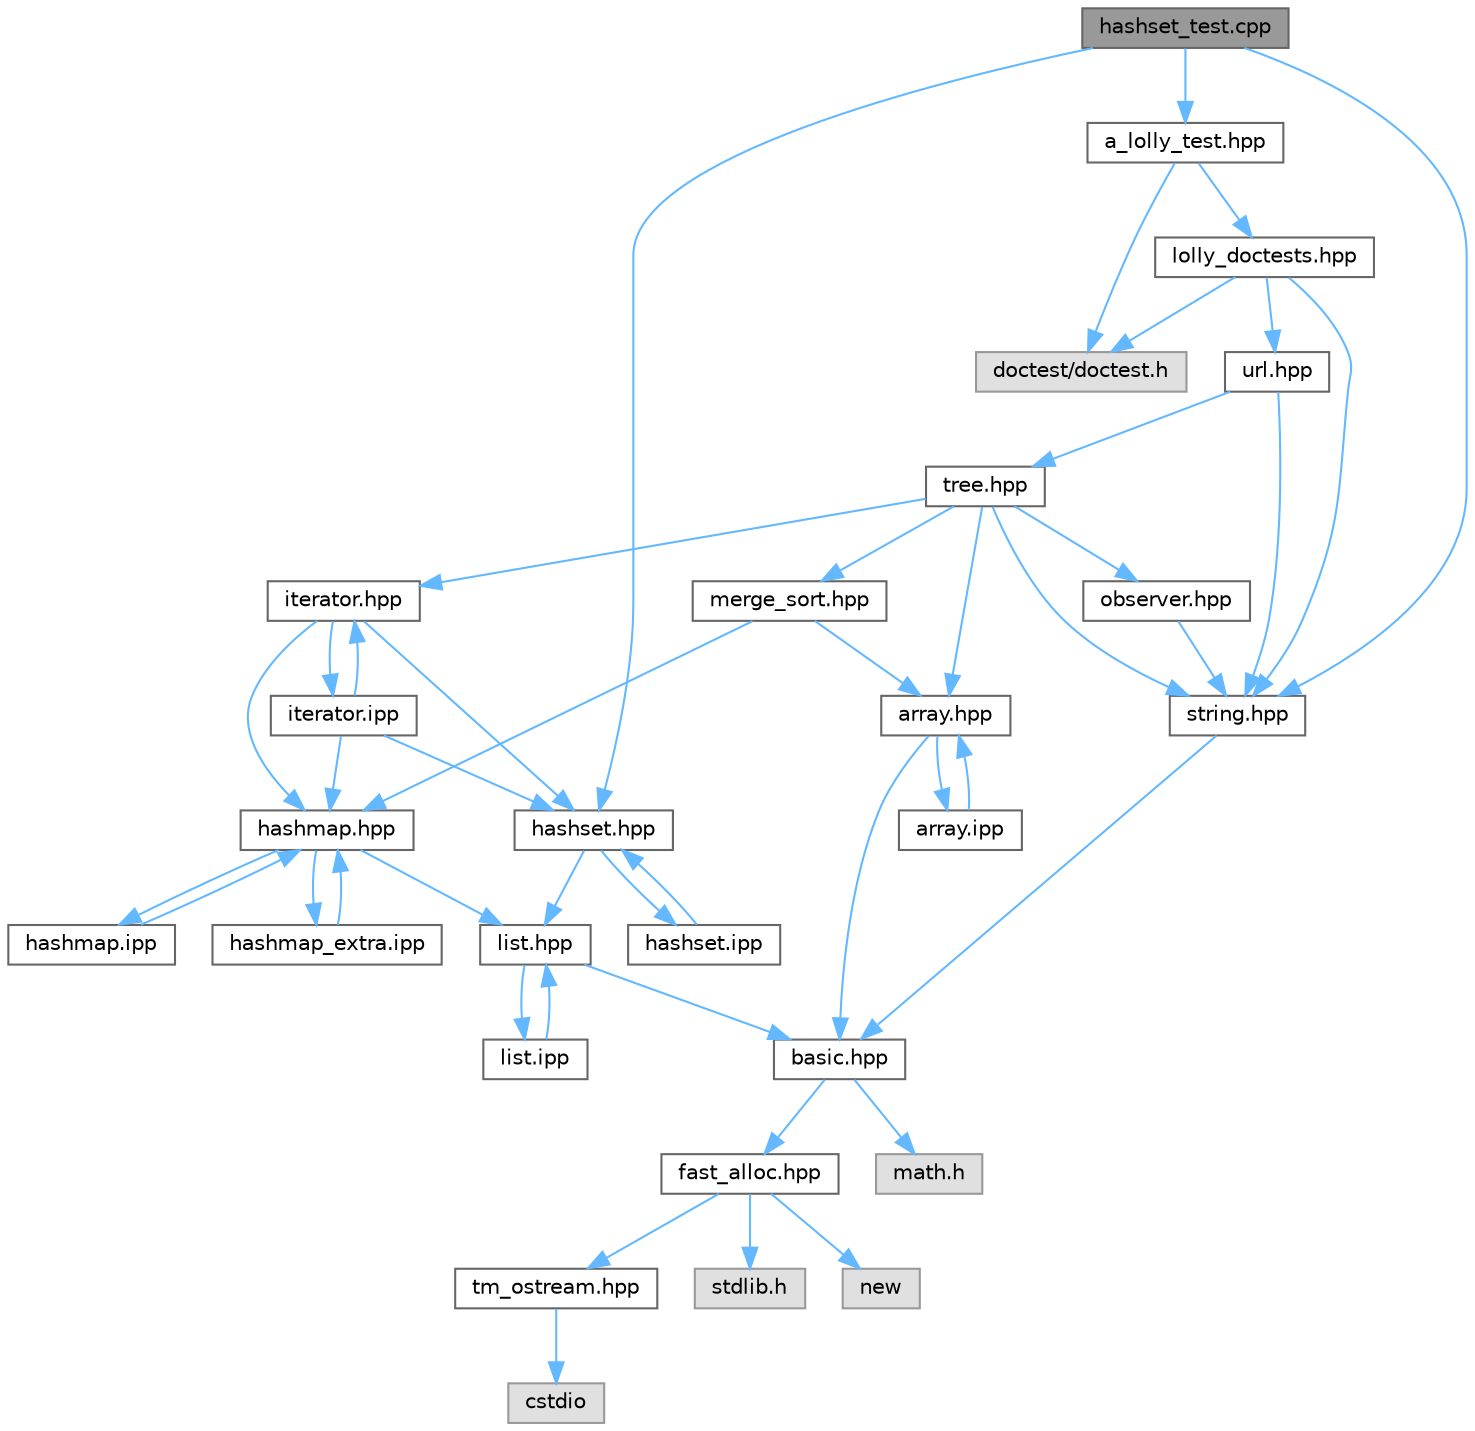 digraph "hashset_test.cpp"
{
 // LATEX_PDF_SIZE
  bgcolor="transparent";
  edge [fontname=Helvetica,fontsize=10,labelfontname=Helvetica,labelfontsize=10];
  node [fontname=Helvetica,fontsize=10,shape=box,height=0.2,width=0.4];
  Node1 [id="Node000001",label="hashset_test.cpp",height=0.2,width=0.4,color="gray40", fillcolor="grey60", style="filled", fontcolor="black",tooltip=" "];
  Node1 -> Node2 [id="edge1_Node000001_Node000002",color="steelblue1",style="solid",tooltip=" "];
  Node2 [id="Node000002",label="a_lolly_test.hpp",height=0.2,width=0.4,color="grey40", fillcolor="white", style="filled",URL="$a__lolly__test_8hpp.html",tooltip=" "];
  Node2 -> Node3 [id="edge2_Node000002_Node000003",color="steelblue1",style="solid",tooltip=" "];
  Node3 [id="Node000003",label="doctest/doctest.h",height=0.2,width=0.4,color="grey60", fillcolor="#E0E0E0", style="filled",tooltip=" "];
  Node2 -> Node4 [id="edge3_Node000002_Node000004",color="steelblue1",style="solid",tooltip=" "];
  Node4 [id="Node000004",label="lolly_doctests.hpp",height=0.2,width=0.4,color="grey40", fillcolor="white", style="filled",URL="$lolly__doctests_8hpp.html",tooltip=" "];
  Node4 -> Node3 [id="edge4_Node000004_Node000003",color="steelblue1",style="solid",tooltip=" "];
  Node4 -> Node5 [id="edge5_Node000004_Node000005",color="steelblue1",style="solid",tooltip=" "];
  Node5 [id="Node000005",label="string.hpp",height=0.2,width=0.4,color="grey40", fillcolor="white", style="filled",URL="$string_8hpp.html",tooltip=" "];
  Node5 -> Node6 [id="edge6_Node000005_Node000006",color="steelblue1",style="solid",tooltip=" "];
  Node6 [id="Node000006",label="basic.hpp",height=0.2,width=0.4,color="grey40", fillcolor="white", style="filled",URL="$basic_8hpp.html",tooltip=" "];
  Node6 -> Node7 [id="edge7_Node000006_Node000007",color="steelblue1",style="solid",tooltip=" "];
  Node7 [id="Node000007",label="fast_alloc.hpp",height=0.2,width=0.4,color="grey40", fillcolor="white", style="filled",URL="$fast__alloc_8hpp.html",tooltip=" "];
  Node7 -> Node8 [id="edge8_Node000007_Node000008",color="steelblue1",style="solid",tooltip=" "];
  Node8 [id="Node000008",label="tm_ostream.hpp",height=0.2,width=0.4,color="grey40", fillcolor="white", style="filled",URL="$tm__ostream_8hpp.html",tooltip=" "];
  Node8 -> Node9 [id="edge9_Node000008_Node000009",color="steelblue1",style="solid",tooltip=" "];
  Node9 [id="Node000009",label="cstdio",height=0.2,width=0.4,color="grey60", fillcolor="#E0E0E0", style="filled",tooltip=" "];
  Node7 -> Node10 [id="edge10_Node000007_Node000010",color="steelblue1",style="solid",tooltip=" "];
  Node10 [id="Node000010",label="stdlib.h",height=0.2,width=0.4,color="grey60", fillcolor="#E0E0E0", style="filled",tooltip=" "];
  Node7 -> Node11 [id="edge11_Node000007_Node000011",color="steelblue1",style="solid",tooltip=" "];
  Node11 [id="Node000011",label="new",height=0.2,width=0.4,color="grey60", fillcolor="#E0E0E0", style="filled",tooltip=" "];
  Node6 -> Node12 [id="edge12_Node000006_Node000012",color="steelblue1",style="solid",tooltip=" "];
  Node12 [id="Node000012",label="math.h",height=0.2,width=0.4,color="grey60", fillcolor="#E0E0E0", style="filled",tooltip=" "];
  Node4 -> Node13 [id="edge13_Node000004_Node000013",color="steelblue1",style="solid",tooltip=" "];
  Node13 [id="Node000013",label="url.hpp",height=0.2,width=0.4,color="grey40", fillcolor="white", style="filled",URL="$url_8hpp.html",tooltip=" "];
  Node13 -> Node5 [id="edge14_Node000013_Node000005",color="steelblue1",style="solid",tooltip=" "];
  Node13 -> Node14 [id="edge15_Node000013_Node000014",color="steelblue1",style="solid",tooltip=" "];
  Node14 [id="Node000014",label="tree.hpp",height=0.2,width=0.4,color="grey40", fillcolor="white", style="filled",URL="$tree_8hpp.html",tooltip=" "];
  Node14 -> Node15 [id="edge16_Node000014_Node000015",color="steelblue1",style="solid",tooltip=" "];
  Node15 [id="Node000015",label="array.hpp",height=0.2,width=0.4,color="grey40", fillcolor="white", style="filled",URL="$array_8hpp.html",tooltip=" "];
  Node15 -> Node6 [id="edge17_Node000015_Node000006",color="steelblue1",style="solid",tooltip=" "];
  Node15 -> Node16 [id="edge18_Node000015_Node000016",color="steelblue1",style="solid",tooltip=" "];
  Node16 [id="Node000016",label="array.ipp",height=0.2,width=0.4,color="grey40", fillcolor="white", style="filled",URL="$array_8ipp.html",tooltip=" "];
  Node16 -> Node15 [id="edge19_Node000016_Node000015",color="steelblue1",style="solid",tooltip=" "];
  Node14 -> Node17 [id="edge20_Node000014_Node000017",color="steelblue1",style="solid",tooltip=" "];
  Node17 [id="Node000017",label="iterator.hpp",height=0.2,width=0.4,color="grey40", fillcolor="white", style="filled",URL="$iterator_8hpp.html",tooltip=" "];
  Node17 -> Node18 [id="edge21_Node000017_Node000018",color="steelblue1",style="solid",tooltip=" "];
  Node18 [id="Node000018",label="hashmap.hpp",height=0.2,width=0.4,color="grey40", fillcolor="white", style="filled",URL="$hashmap_8hpp.html",tooltip=" "];
  Node18 -> Node19 [id="edge22_Node000018_Node000019",color="steelblue1",style="solid",tooltip=" "];
  Node19 [id="Node000019",label="list.hpp",height=0.2,width=0.4,color="grey40", fillcolor="white", style="filled",URL="$list_8hpp.html",tooltip=" "];
  Node19 -> Node6 [id="edge23_Node000019_Node000006",color="steelblue1",style="solid",tooltip=" "];
  Node19 -> Node20 [id="edge24_Node000019_Node000020",color="steelblue1",style="solid",tooltip=" "];
  Node20 [id="Node000020",label="list.ipp",height=0.2,width=0.4,color="grey40", fillcolor="white", style="filled",URL="$list_8ipp.html",tooltip=" "];
  Node20 -> Node19 [id="edge25_Node000020_Node000019",color="steelblue1",style="solid",tooltip=" "];
  Node18 -> Node21 [id="edge26_Node000018_Node000021",color="steelblue1",style="solid",tooltip=" "];
  Node21 [id="Node000021",label="hashmap.ipp",height=0.2,width=0.4,color="grey40", fillcolor="white", style="filled",URL="$hashmap_8ipp.html",tooltip=" "];
  Node21 -> Node18 [id="edge27_Node000021_Node000018",color="steelblue1",style="solid",tooltip=" "];
  Node18 -> Node22 [id="edge28_Node000018_Node000022",color="steelblue1",style="solid",tooltip=" "];
  Node22 [id="Node000022",label="hashmap_extra.ipp",height=0.2,width=0.4,color="grey40", fillcolor="white", style="filled",URL="$hashmap__extra_8ipp.html",tooltip=" "];
  Node22 -> Node18 [id="edge29_Node000022_Node000018",color="steelblue1",style="solid",tooltip=" "];
  Node17 -> Node23 [id="edge30_Node000017_Node000023",color="steelblue1",style="solid",tooltip=" "];
  Node23 [id="Node000023",label="hashset.hpp",height=0.2,width=0.4,color="grey40", fillcolor="white", style="filled",URL="$hashset_8hpp.html",tooltip=" "];
  Node23 -> Node19 [id="edge31_Node000023_Node000019",color="steelblue1",style="solid",tooltip=" "];
  Node23 -> Node24 [id="edge32_Node000023_Node000024",color="steelblue1",style="solid",tooltip=" "];
  Node24 [id="Node000024",label="hashset.ipp",height=0.2,width=0.4,color="grey40", fillcolor="white", style="filled",URL="$hashset_8ipp.html",tooltip=" "];
  Node24 -> Node23 [id="edge33_Node000024_Node000023",color="steelblue1",style="solid",tooltip=" "];
  Node17 -> Node25 [id="edge34_Node000017_Node000025",color="steelblue1",style="solid",tooltip=" "];
  Node25 [id="Node000025",label="iterator.ipp",height=0.2,width=0.4,color="grey40", fillcolor="white", style="filled",URL="$iterator_8ipp.html",tooltip=" "];
  Node25 -> Node18 [id="edge35_Node000025_Node000018",color="steelblue1",style="solid",tooltip=" "];
  Node25 -> Node23 [id="edge36_Node000025_Node000023",color="steelblue1",style="solid",tooltip=" "];
  Node25 -> Node17 [id="edge37_Node000025_Node000017",color="steelblue1",style="solid",tooltip=" "];
  Node14 -> Node26 [id="edge38_Node000014_Node000026",color="steelblue1",style="solid",tooltip=" "];
  Node26 [id="Node000026",label="merge_sort.hpp",height=0.2,width=0.4,color="grey40", fillcolor="white", style="filled",URL="$merge__sort_8hpp.html",tooltip=" "];
  Node26 -> Node15 [id="edge39_Node000026_Node000015",color="steelblue1",style="solid",tooltip=" "];
  Node26 -> Node18 [id="edge40_Node000026_Node000018",color="steelblue1",style="solid",tooltip=" "];
  Node14 -> Node27 [id="edge41_Node000014_Node000027",color="steelblue1",style="solid",tooltip=" "];
  Node27 [id="Node000027",label="observer.hpp",height=0.2,width=0.4,color="grey40", fillcolor="white", style="filled",URL="$observer_8hpp.html",tooltip=" "];
  Node27 -> Node5 [id="edge42_Node000027_Node000005",color="steelblue1",style="solid",tooltip=" "];
  Node14 -> Node5 [id="edge43_Node000014_Node000005",color="steelblue1",style="solid",tooltip=" "];
  Node1 -> Node23 [id="edge44_Node000001_Node000023",color="steelblue1",style="solid",tooltip=" "];
  Node1 -> Node5 [id="edge45_Node000001_Node000005",color="steelblue1",style="solid",tooltip=" "];
}
